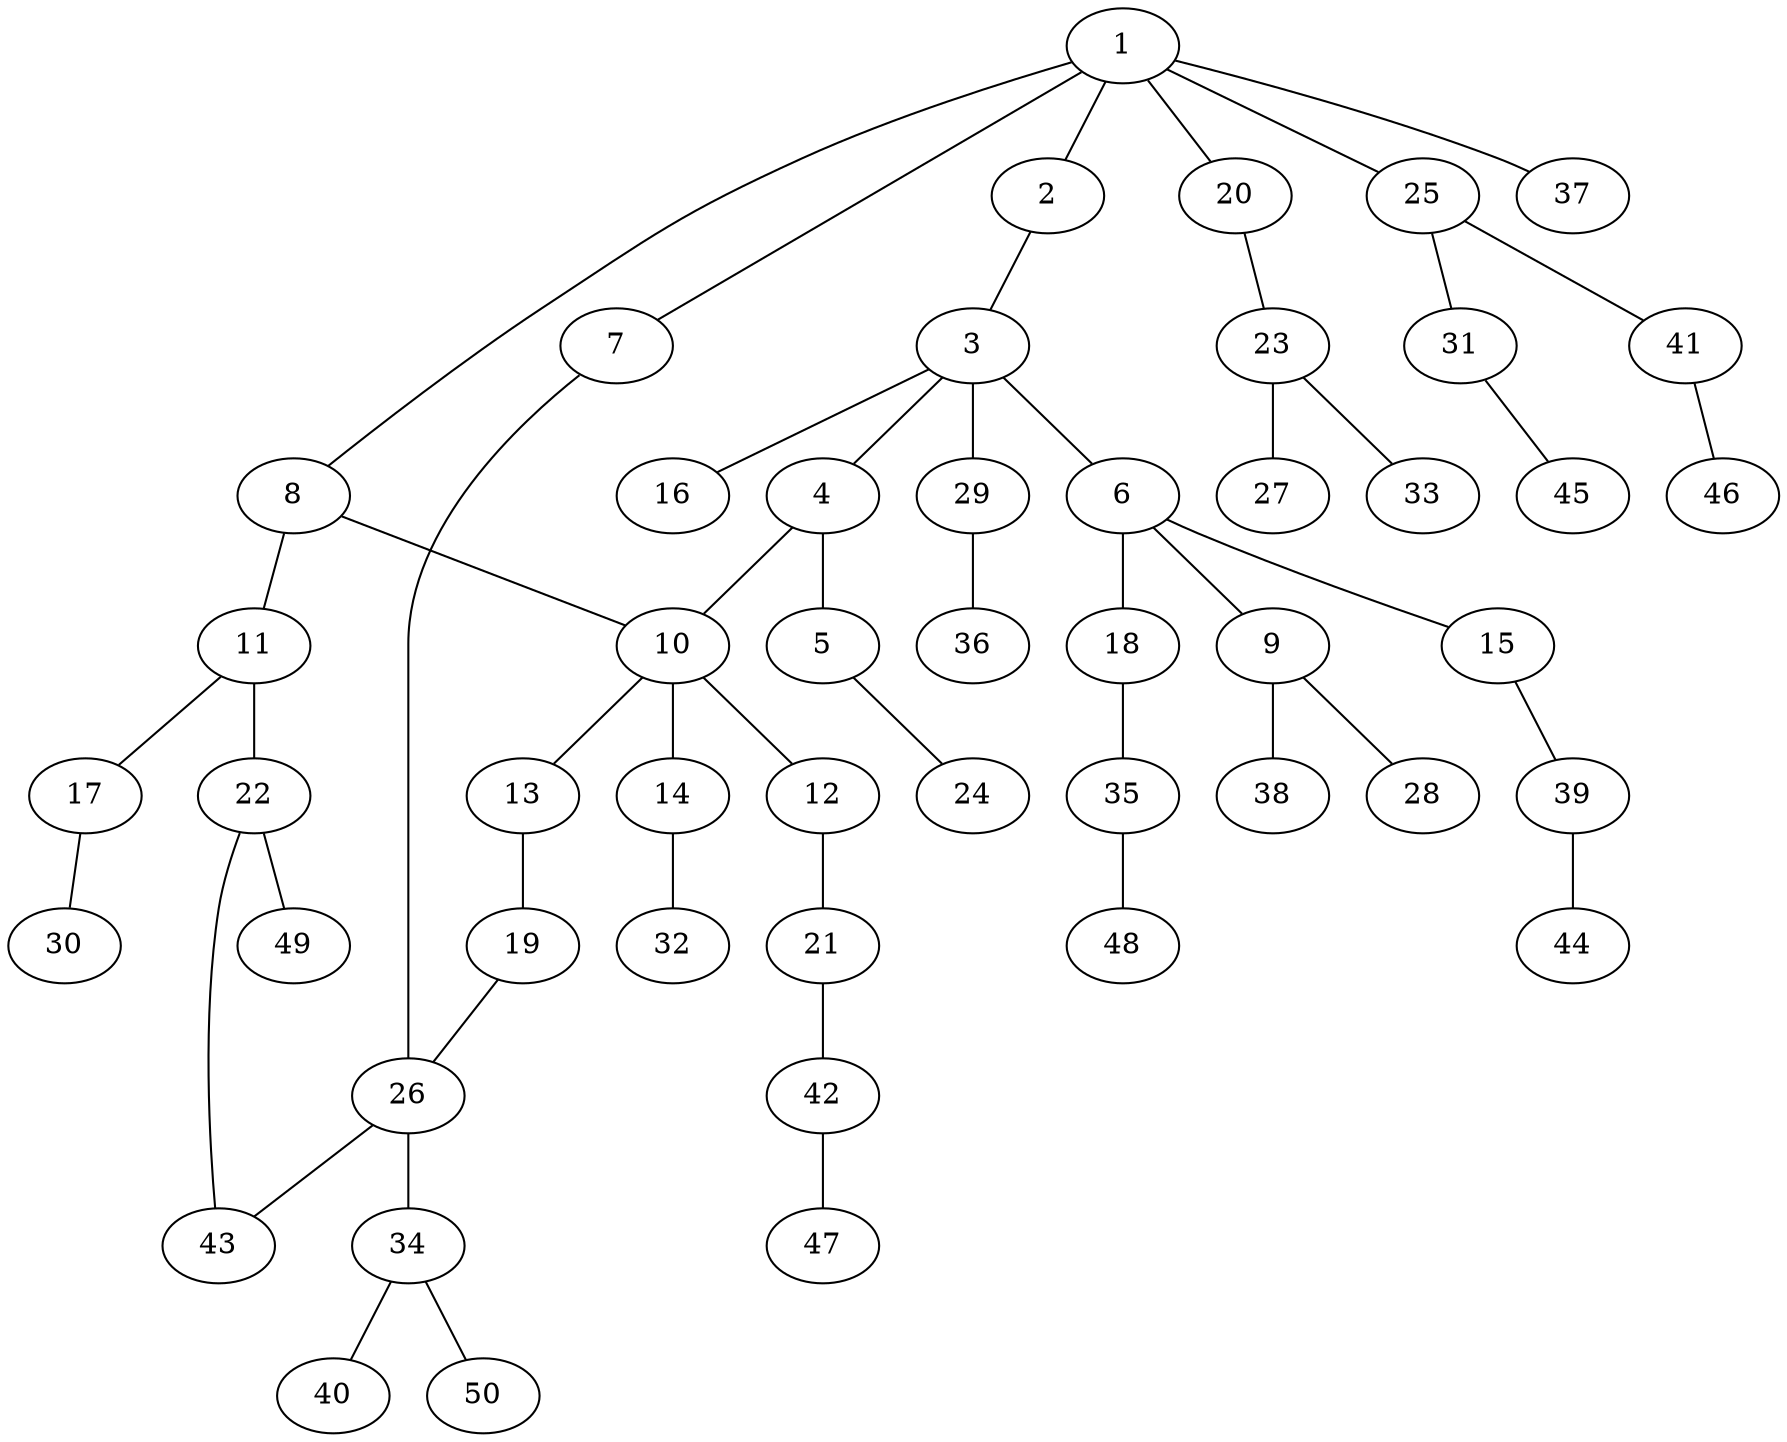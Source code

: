 graph graphname {1--2
1--7
1--8
1--20
1--25
1--37
2--3
3--4
3--6
3--16
3--29
4--5
4--10
5--24
6--9
6--15
6--18
7--26
8--10
8--11
9--28
9--38
10--12
10--13
10--14
11--17
11--22
12--21
13--19
14--32
15--39
17--30
18--35
19--26
20--23
21--42
22--43
22--49
23--27
23--33
25--31
25--41
26--34
26--43
29--36
31--45
34--40
34--50
35--48
39--44
41--46
42--47
}